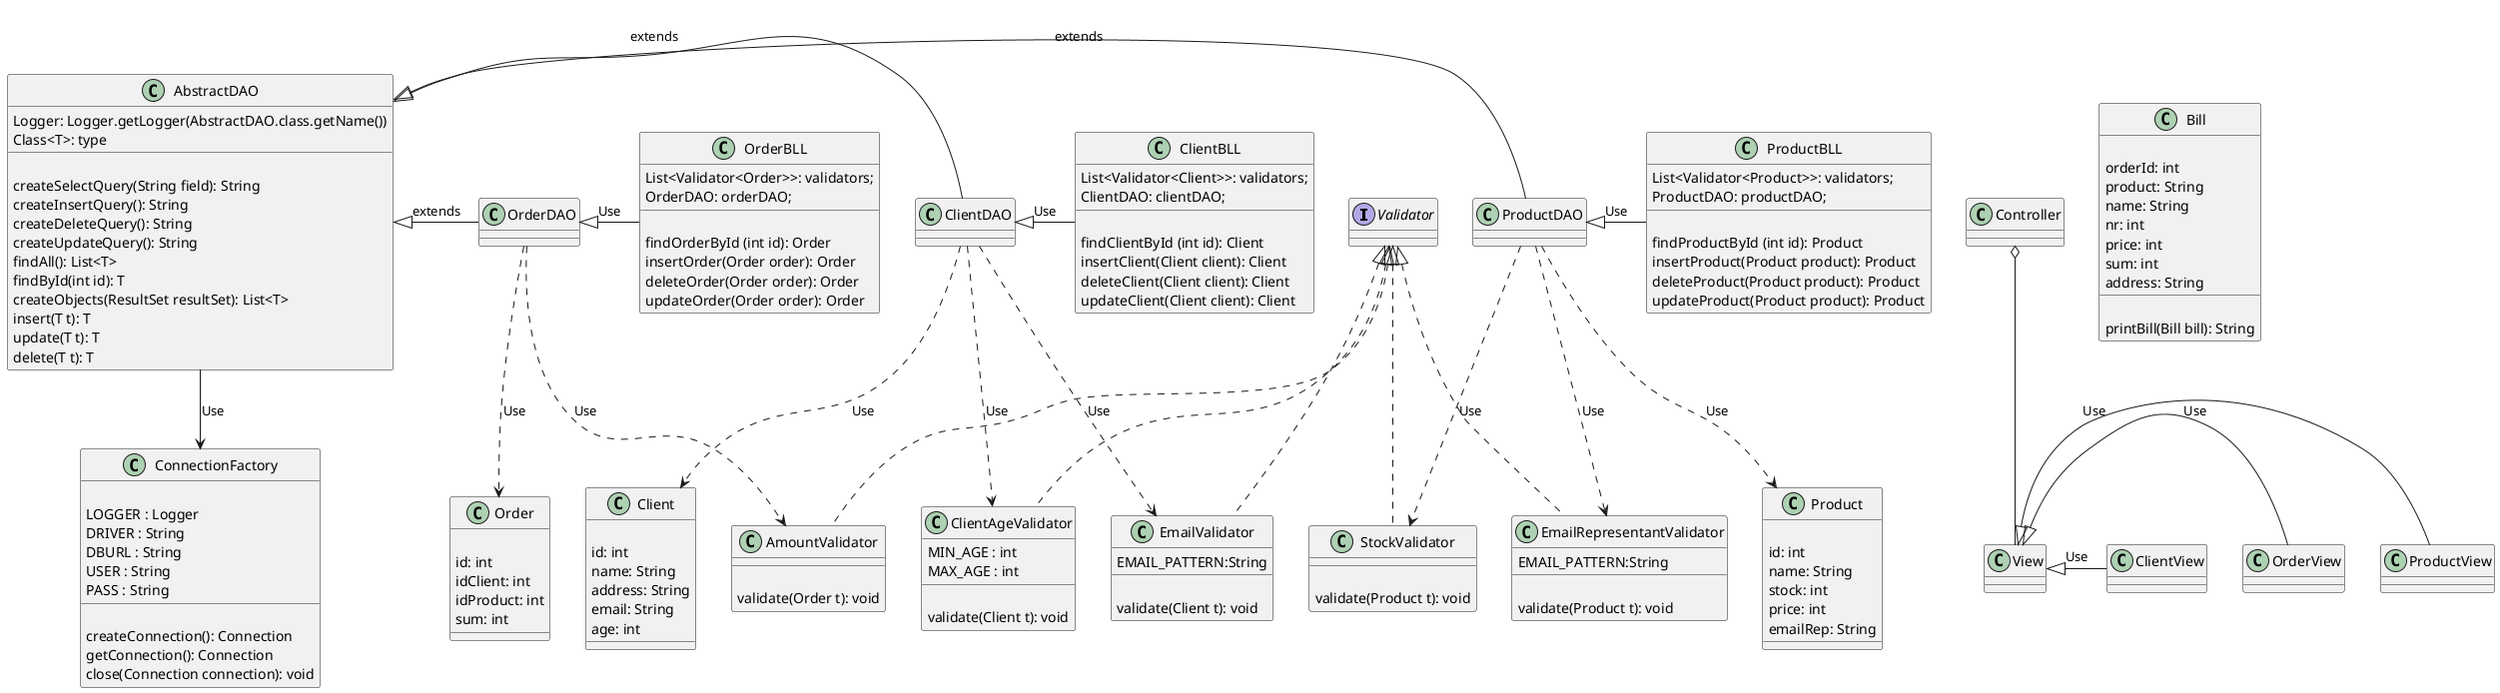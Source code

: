 @startuml
'https://plantuml.com/class-diagram

interface Validator
class StockValidator
{
   {field}
   {method}
validate(Product t): void
}
class EmailValidator
{
   {field}EMAIL_PATTERN:String
   {method}
validate(Client t): void
}
class EmailRepresentantValidator
{
   {field}EMAIL_PATTERN:String
   {method}
validate(Product t): void
}
class ClientAgeValidator
{
   {field}MIN_AGE : int
          MAX_AGE : int
   {method}
validate(Client t): void
}
class AmountValidator
{
   {field}
   {method}
validate(Order t): void
}

Validator <|.. ClientAgeValidator
Validator <|.. StockValidator
Validator <|.. EmailRepresentantValidator
Validator <|.. EmailValidator
Validator <|.. AmountValidator

ProductDAO ..> EmailRepresentantValidator: Use
ProductDAO ..> StockValidator: Use
ClientDAO ..> ClientAgeValidator: Use
ClientDAO ..> EmailValidator: Use
OrderDAO ..> AmountValidator: Use


class ProductBLL
{
   {field}List<Validator<Product>>: validators;
                    ProductDAO: productDAO;
   {method}
findProductById (int id): Product
insertProduct(Product product): Product
deleteProduct(Product product): Product
updateProduct(Product product): Product
}
class OrderBLL
{
   {field}List<Validator<Order>>: validators;
          OrderDAO: orderDAO;
   {method}
 findOrderById (int id): Order
 insertOrder(Order order): Order
 deleteOrder(Order order): Order
 updateOrder(Order order): Order
}
class ClientBLL
{
   {field}List<Validator<Client>>: validators;
   ClientDAO: clientDAO;
   {method}
findClientById (int id): Client
insertClient(Client client): Client
deleteClient(Client client): Client
updateClient(Client client): Client
}


class ConnectionFactory {
{field}
LOGGER : Logger
DRIVER : String
DBURL : String
USER : String
PASS : String
{method}
createConnection(): Connection
getConnection(): Connection
close(Connection connection): void
}

class ProductDAO
class OrderDAO
class ClientDAO
class AbstractDAO{
   {field}Logger: Logger.getLogger(AbstractDAO.class.getName())
   Class<T>: type
   {method}
 createSelectQuery(String field): String
 createInsertQuery(): String
  createDeleteQuery(): String
  createUpdateQuery(): String
findAll(): List<T>
findById(int id): T
createObjects(ResultSet resultSet): List<T>
insert(T t): T
update(T t): T
delete(T t): T
}
AbstractDAO <|- ProductDAO: extends
AbstractDAO <|- ClientDAO: extends
AbstractDAO <|- OrderDAO: extends

class ProductView
class OrderView
class ClientView
class View
View <|- ProductView: Use
View <|- OrderView: Use
View <|- ClientView: Use

ProductDAO <|- ProductBLL: Use
OrderDAO <|- OrderBLL: Use
ClientDAO <|- ClientBLL: Use

AbstractDAO --> ConnectionFactory: Use

class Product
{
{field}
 id: int
 name: String
 stock: int
 price: int
 emailRep: String
}
class Order
{
{field}
id: int
idClient: int
 idProduct: int
sum: int

}
class Client
{
{field}
 id: int
 name: String
 address: String
 email: String
 age: int

}
class Bill{
{field}
orderId: int
product: String
name: String
nr: int
price: int
sum: int
 address: String
{method}
printBill(Bill bill): String
}

ProductDAO ..> Product: Use
ClientDAO ..> Client: Use
OrderDAO ..> Order: Use

class Controller
Controller o-- View

@enduml
